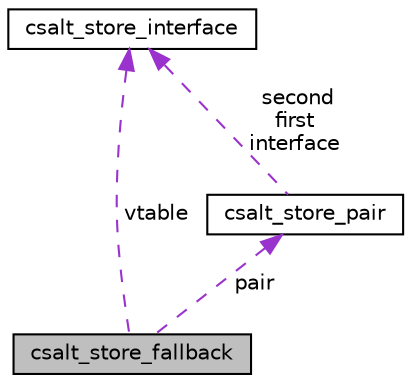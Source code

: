 digraph "csalt_store_fallback"
{
 // LATEX_PDF_SIZE
  edge [fontname="Helvetica",fontsize="10",labelfontname="Helvetica",labelfontsize="10"];
  node [fontname="Helvetica",fontsize="10",shape=record];
  Node1 [label="csalt_store_fallback",height=0.2,width=0.4,color="black", fillcolor="grey75", style="filled", fontcolor="black",tooltip="This type decorates a pair with fallback/caching logic."];
  Node2 -> Node1 [dir="back",color="darkorchid3",fontsize="10",style="dashed",label=" vtable" ,fontname="Helvetica"];
  Node2 [label="csalt_store_interface",height=0.2,width=0.4,color="black", fillcolor="white", style="filled",URL="$structcsalt__store__interface.html",tooltip=" "];
  Node3 -> Node1 [dir="back",color="darkorchid3",fontsize="10",style="dashed",label=" pair" ,fontname="Helvetica"];
  Node3 [label="csalt_store_pair",height=0.2,width=0.4,color="black", fillcolor="white", style="filled",URL="$structcsalt__store__pair.html",tooltip="This type allows storing a pair of stores and interacting with them as though they are a single store..."];
  Node2 -> Node3 [dir="back",color="darkorchid3",fontsize="10",style="dashed",label=" second\nfirst\ninterface" ,fontname="Helvetica"];
}
